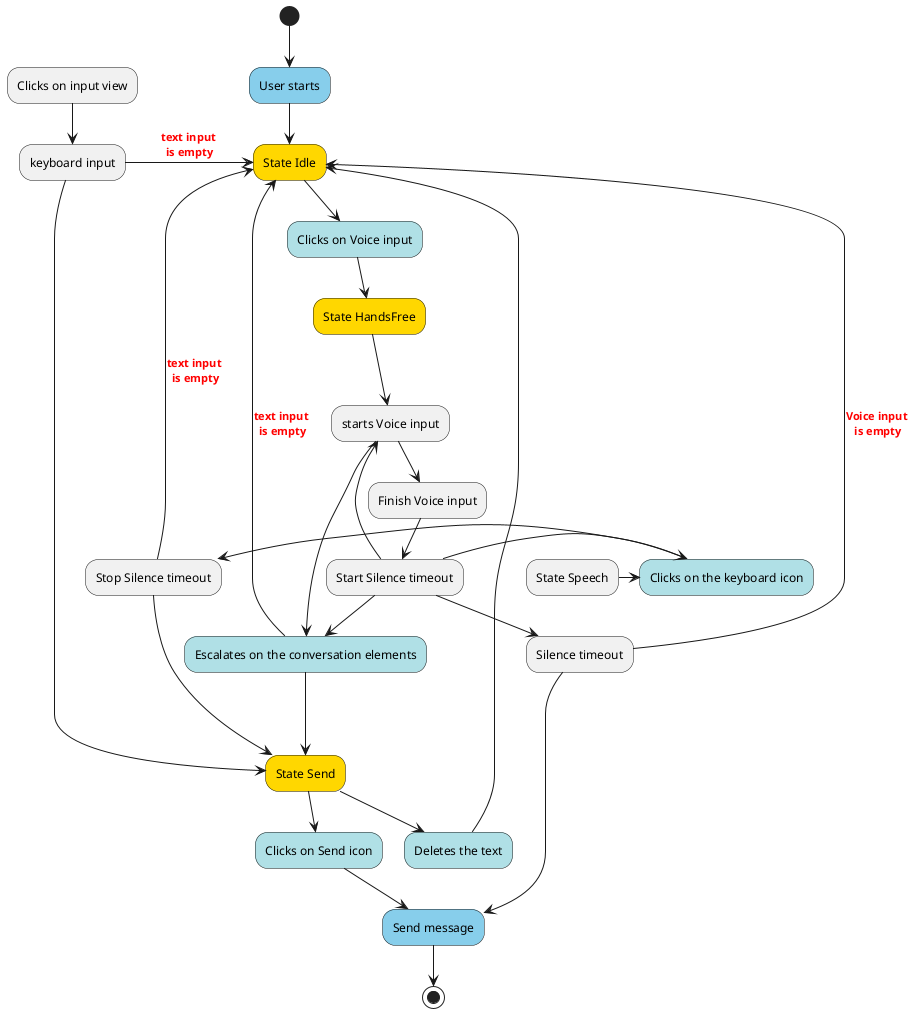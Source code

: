 @startuml

(*) -d> "User starts" #SkyBlue
"User starts" -d> "State Idle" #Gold
"State Idle" -d> "Clicks on Voice input" #PowderBlue

"Clicks on Voice input" --> "State HandsFree" #Gold

"State HandsFree" --> "starts Voice input"
"State Speech" -> "Clicks on the keyboard icon"
"starts Voice input" --d> "Finish Voice input"
"Finish Voice input" --d> "Start Silence timeout"
"Start Silence timeout" --> "starts Voice input"
"starts Voice input" --l> "Escalates on the conversation elements" #PowderBlue
"Escalates on the conversation elements" --> [<B><font color=red>text input \n<B><font color=red>is empty]"State Idle"
"Escalates on the conversation elements" ---> "State Send"
"Start Silence timeout" -d> "Silence timeout"
"Start Silence timeout" --> "Escalates on the conversation elements"
"Start Silence timeout" -> "Clicks on the keyboard icon" #PowderBlue
"Clicks on the keyboard icon" -> "Stop Silence timeout"
"Stop Silence timeout" -> [<B><font color=red>text input \n<B><font color=red>is empty]"State Idle"
"Stop Silence timeout" -> "State Send"
"Clicks on input view" --> "keyboard input"
"keyboard input" -> [<B><font color=red>text input \n<B><font color=red>is empty] "State Idle"
"keyboard input" -> "State Send" #Gold
"State Send" --> "Clicks on Send icon" #PowderBlue
"State Send" --> "Deletes the text" #PowderBlue
"Deletes the text" -> "State Idle"

"Silence timeout"-u>[<B><font color=red>Voice input \n<B><font color=red>is empty] "State Idle"
"Clicks on Send icon" --> "Send message" #SkyBlue
"Silence timeout" -d> "Send message" #SkyBlue
"Send message" #SkyBlue -d> (*)

@enduml